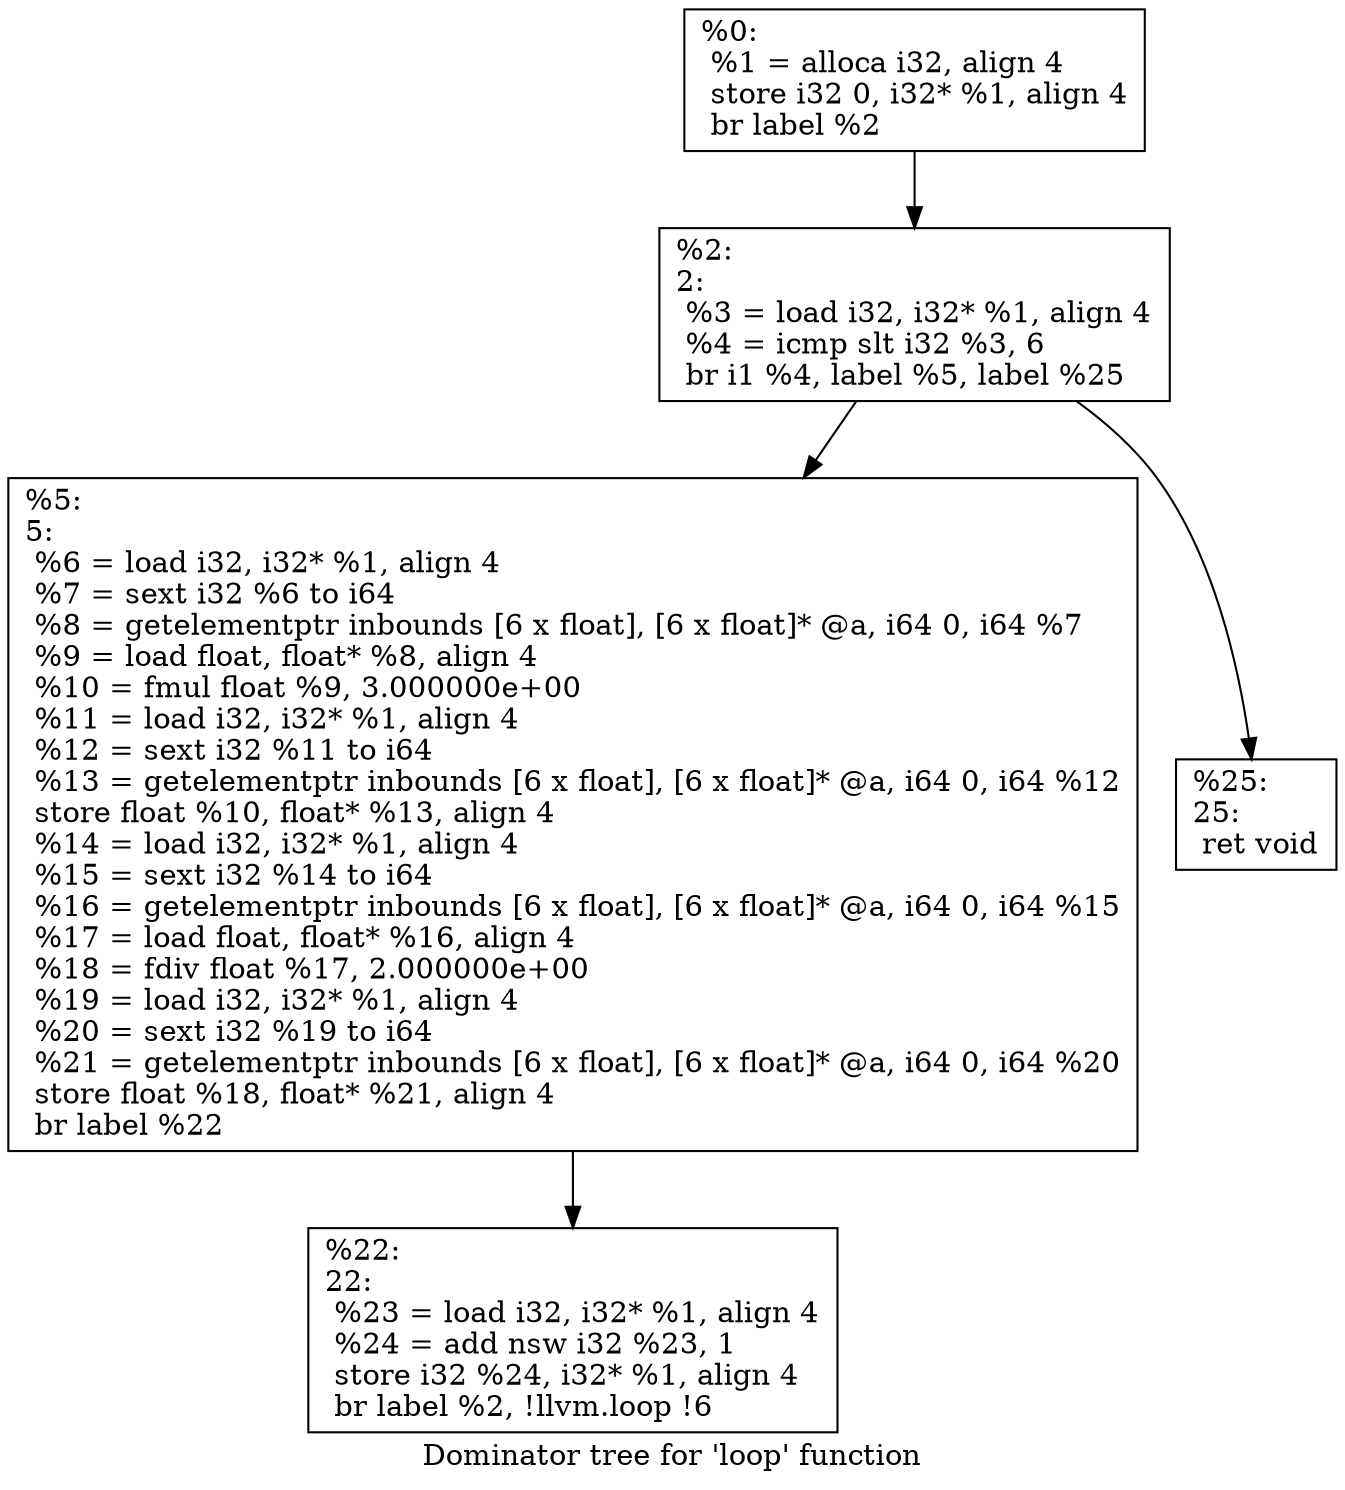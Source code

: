 digraph "Dominator tree for 'loop' function" {
	label="Dominator tree for 'loop' function";

	Node0x7f0760 [shape=record,label="{%0:\l  %1 = alloca i32, align 4\l  store i32 0, i32* %1, align 4\l  br label %2\l}"];
	Node0x7f0760 -> Node0x820fb0;
	Node0x820fb0 [shape=record,label="{%2:\l2:                                                \l  %3 = load i32, i32* %1, align 4\l  %4 = icmp slt i32 %3, 6\l  br i1 %4, label %5, label %25\l}"];
	Node0x820fb0 -> Node0x821010;
	Node0x820fb0 -> Node0x8210d0;
	Node0x821010 [shape=record,label="{%5:\l5:                                                \l  %6 = load i32, i32* %1, align 4\l  %7 = sext i32 %6 to i64\l  %8 = getelementptr inbounds [6 x float], [6 x float]* @a, i64 0, i64 %7\l  %9 = load float, float* %8, align 4\l  %10 = fmul float %9, 3.000000e+00\l  %11 = load i32, i32* %1, align 4\l  %12 = sext i32 %11 to i64\l  %13 = getelementptr inbounds [6 x float], [6 x float]* @a, i64 0, i64 %12\l  store float %10, float* %13, align 4\l  %14 = load i32, i32* %1, align 4\l  %15 = sext i32 %14 to i64\l  %16 = getelementptr inbounds [6 x float], [6 x float]* @a, i64 0, i64 %15\l  %17 = load float, float* %16, align 4\l  %18 = fdiv float %17, 2.000000e+00\l  %19 = load i32, i32* %1, align 4\l  %20 = sext i32 %19 to i64\l  %21 = getelementptr inbounds [6 x float], [6 x float]* @a, i64 0, i64 %20\l  store float %18, float* %21, align 4\l  br label %22\l}"];
	Node0x821010 -> Node0x821070;
	Node0x821070 [shape=record,label="{%22:\l22:                                               \l  %23 = load i32, i32* %1, align 4\l  %24 = add nsw i32 %23, 1\l  store i32 %24, i32* %1, align 4\l  br label %2, !llvm.loop !6\l}"];
	Node0x8210d0 [shape=record,label="{%25:\l25:                                               \l  ret void\l}"];
}
